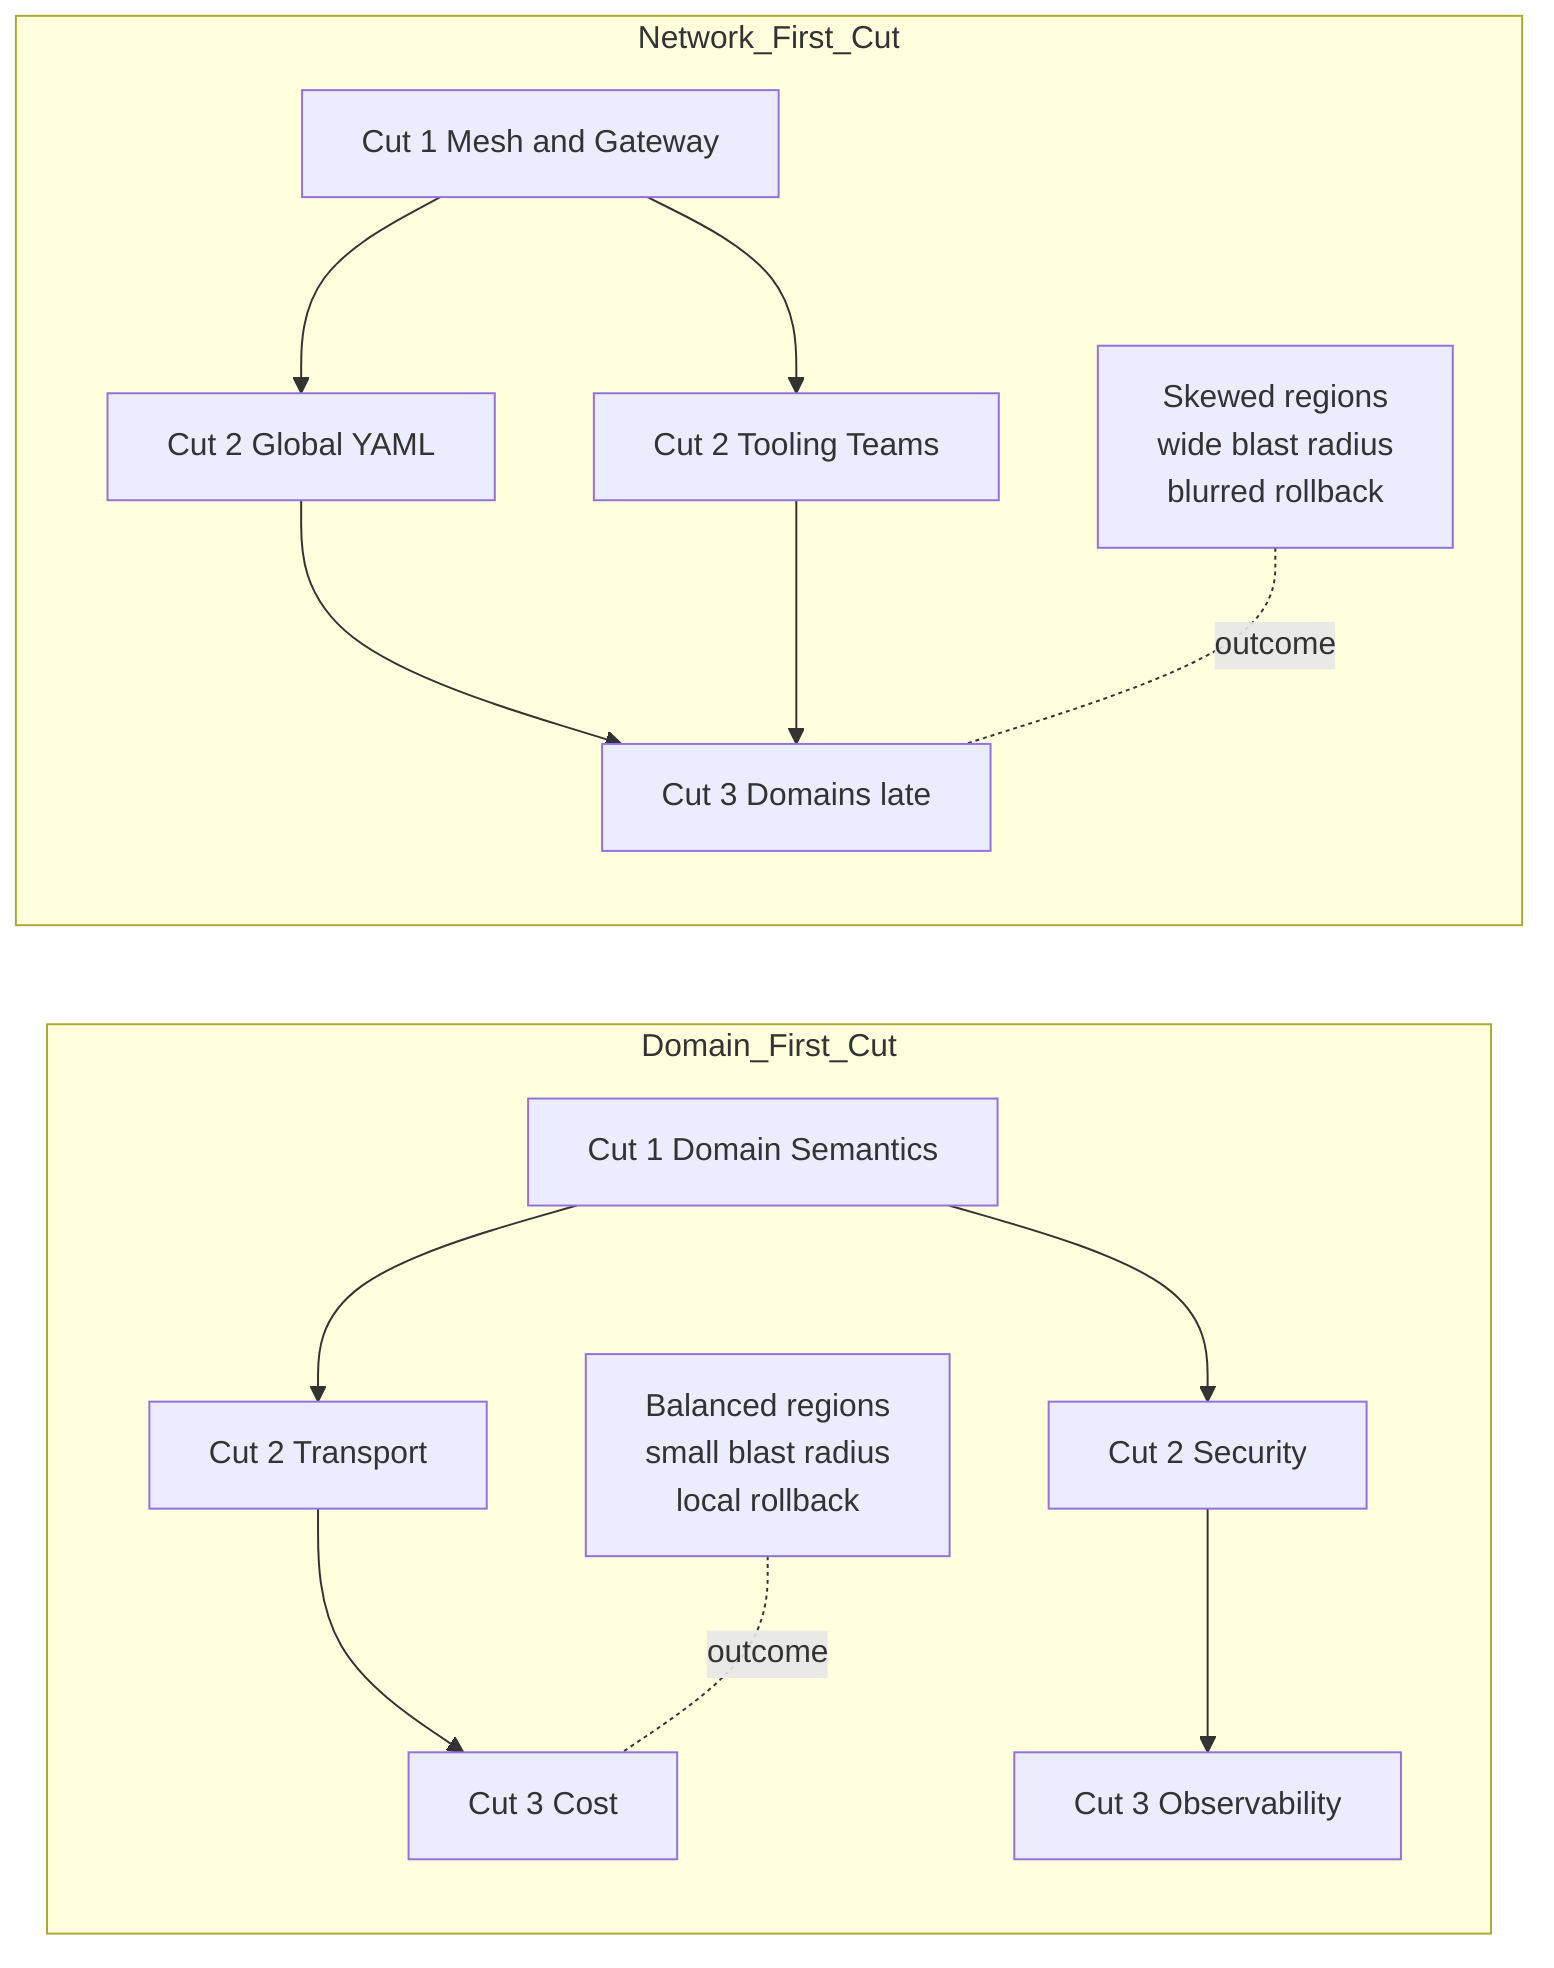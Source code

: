 flowchart LR
  subgraph Domain_First_Cut
    direction TB
    DF0[Cut 1 Domain Semantics]
    DF1a[Cut 2 Transport]
    DF1b[Cut 2 Security]
    DF2a[Cut 3 Cost]
    DF2b[Cut 3 Observability]
    DF0 --> DF1a
    DF0 --> DF1b
    DF1a --> DF2a
    DF1b --> DF2b
    DNOTE[Balanced regions\nsmall blast radius\nlocal rollback]
  end

  subgraph Network_First_Cut
    direction TB
    NF0[Cut 1 Mesh and Gateway]
    NF1a[Cut 2 Global YAML]
    NF1b[Cut 2 Tooling Teams]
    NF2[Cut 3 Domains late]
    NF0 --> NF1a --> NF2
    NF0 --> NF1b --> NF2
    NNOTE[Skewed regions\nwide blast radius\nblurred rollback]
  end

  DNOTE -. outcome .- DF2a
  NNOTE -. outcome .- NF2